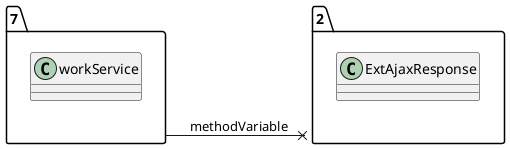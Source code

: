 @startuml 
allow_mixing
left to right direction
package "7"{
class workService

}
package "2"{
class ExtAjaxResponse

}
"7" --x "2":methodVariable
@enduml